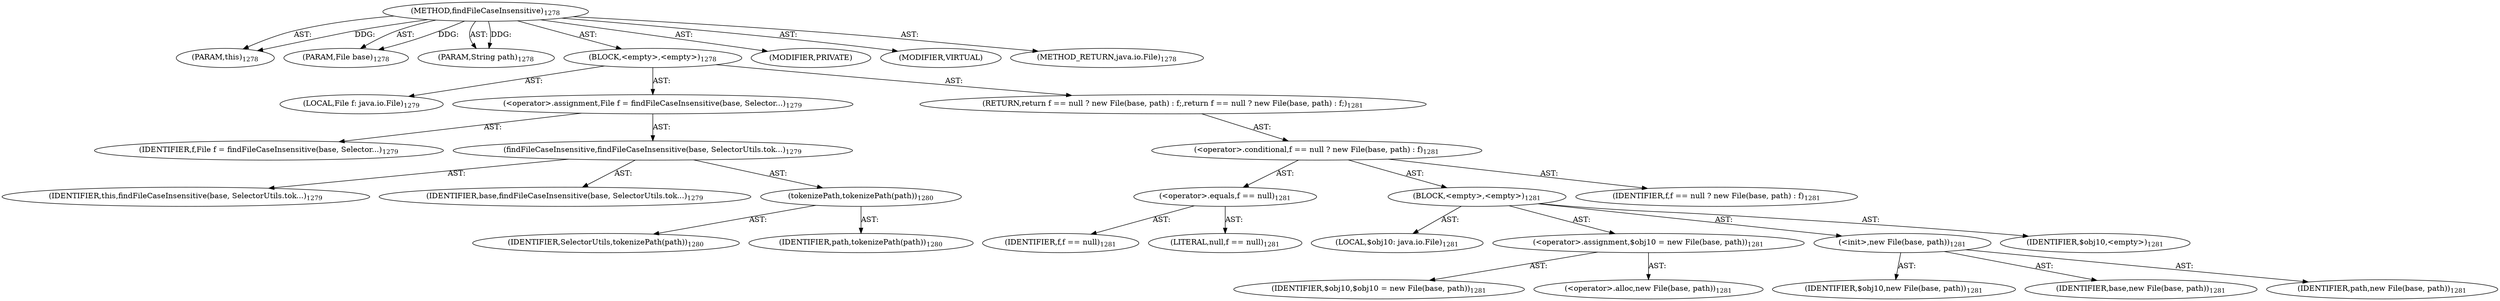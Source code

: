 digraph "findFileCaseInsensitive" {  
"111669149740" [label = <(METHOD,findFileCaseInsensitive)<SUB>1278</SUB>> ]
"115964117012" [label = <(PARAM,this)<SUB>1278</SUB>> ]
"115964117073" [label = <(PARAM,File base)<SUB>1278</SUB>> ]
"115964117074" [label = <(PARAM,String path)<SUB>1278</SUB>> ]
"25769803929" [label = <(BLOCK,&lt;empty&gt;,&lt;empty&gt;)<SUB>1278</SUB>> ]
"94489280571" [label = <(LOCAL,File f: java.io.File)<SUB>1279</SUB>> ]
"30064771746" [label = <(&lt;operator&gt;.assignment,File f = findFileCaseInsensitive(base, Selector...)<SUB>1279</SUB>> ]
"68719477328" [label = <(IDENTIFIER,f,File f = findFileCaseInsensitive(base, Selector...)<SUB>1279</SUB>> ]
"30064771747" [label = <(findFileCaseInsensitive,findFileCaseInsensitive(base, SelectorUtils.tok...)<SUB>1279</SUB>> ]
"68719476789" [label = <(IDENTIFIER,this,findFileCaseInsensitive(base, SelectorUtils.tok...)<SUB>1279</SUB>> ]
"68719477329" [label = <(IDENTIFIER,base,findFileCaseInsensitive(base, SelectorUtils.tok...)<SUB>1279</SUB>> ]
"30064771748" [label = <(tokenizePath,tokenizePath(path))<SUB>1280</SUB>> ]
"68719477330" [label = <(IDENTIFIER,SelectorUtils,tokenizePath(path))<SUB>1280</SUB>> ]
"68719477331" [label = <(IDENTIFIER,path,tokenizePath(path))<SUB>1280</SUB>> ]
"146028888100" [label = <(RETURN,return f == null ? new File(base, path) : f;,return f == null ? new File(base, path) : f;)<SUB>1281</SUB>> ]
"30064771749" [label = <(&lt;operator&gt;.conditional,f == null ? new File(base, path) : f)<SUB>1281</SUB>> ]
"30064771750" [label = <(&lt;operator&gt;.equals,f == null)<SUB>1281</SUB>> ]
"68719477332" [label = <(IDENTIFIER,f,f == null)<SUB>1281</SUB>> ]
"90194313315" [label = <(LITERAL,null,f == null)<SUB>1281</SUB>> ]
"25769803930" [label = <(BLOCK,&lt;empty&gt;,&lt;empty&gt;)<SUB>1281</SUB>> ]
"94489280572" [label = <(LOCAL,$obj10: java.io.File)<SUB>1281</SUB>> ]
"30064771751" [label = <(&lt;operator&gt;.assignment,$obj10 = new File(base, path))<SUB>1281</SUB>> ]
"68719477333" [label = <(IDENTIFIER,$obj10,$obj10 = new File(base, path))<SUB>1281</SUB>> ]
"30064771752" [label = <(&lt;operator&gt;.alloc,new File(base, path))<SUB>1281</SUB>> ]
"30064771753" [label = <(&lt;init&gt;,new File(base, path))<SUB>1281</SUB>> ]
"68719477334" [label = <(IDENTIFIER,$obj10,new File(base, path))<SUB>1281</SUB>> ]
"68719477335" [label = <(IDENTIFIER,base,new File(base, path))<SUB>1281</SUB>> ]
"68719477336" [label = <(IDENTIFIER,path,new File(base, path))<SUB>1281</SUB>> ]
"68719477337" [label = <(IDENTIFIER,$obj10,&lt;empty&gt;)<SUB>1281</SUB>> ]
"68719477338" [label = <(IDENTIFIER,f,f == null ? new File(base, path) : f)<SUB>1281</SUB>> ]
"133143986289" [label = <(MODIFIER,PRIVATE)> ]
"133143986290" [label = <(MODIFIER,VIRTUAL)> ]
"128849018924" [label = <(METHOD_RETURN,java.io.File)<SUB>1278</SUB>> ]
  "111669149740" -> "115964117012"  [ label = "AST: "] 
  "111669149740" -> "115964117073"  [ label = "AST: "] 
  "111669149740" -> "115964117074"  [ label = "AST: "] 
  "111669149740" -> "25769803929"  [ label = "AST: "] 
  "111669149740" -> "133143986289"  [ label = "AST: "] 
  "111669149740" -> "133143986290"  [ label = "AST: "] 
  "111669149740" -> "128849018924"  [ label = "AST: "] 
  "25769803929" -> "94489280571"  [ label = "AST: "] 
  "25769803929" -> "30064771746"  [ label = "AST: "] 
  "25769803929" -> "146028888100"  [ label = "AST: "] 
  "30064771746" -> "68719477328"  [ label = "AST: "] 
  "30064771746" -> "30064771747"  [ label = "AST: "] 
  "30064771747" -> "68719476789"  [ label = "AST: "] 
  "30064771747" -> "68719477329"  [ label = "AST: "] 
  "30064771747" -> "30064771748"  [ label = "AST: "] 
  "30064771748" -> "68719477330"  [ label = "AST: "] 
  "30064771748" -> "68719477331"  [ label = "AST: "] 
  "146028888100" -> "30064771749"  [ label = "AST: "] 
  "30064771749" -> "30064771750"  [ label = "AST: "] 
  "30064771749" -> "25769803930"  [ label = "AST: "] 
  "30064771749" -> "68719477338"  [ label = "AST: "] 
  "30064771750" -> "68719477332"  [ label = "AST: "] 
  "30064771750" -> "90194313315"  [ label = "AST: "] 
  "25769803930" -> "94489280572"  [ label = "AST: "] 
  "25769803930" -> "30064771751"  [ label = "AST: "] 
  "25769803930" -> "30064771753"  [ label = "AST: "] 
  "25769803930" -> "68719477337"  [ label = "AST: "] 
  "30064771751" -> "68719477333"  [ label = "AST: "] 
  "30064771751" -> "30064771752"  [ label = "AST: "] 
  "30064771753" -> "68719477334"  [ label = "AST: "] 
  "30064771753" -> "68719477335"  [ label = "AST: "] 
  "30064771753" -> "68719477336"  [ label = "AST: "] 
  "111669149740" -> "115964117012"  [ label = "DDG: "] 
  "111669149740" -> "115964117073"  [ label = "DDG: "] 
  "111669149740" -> "115964117074"  [ label = "DDG: "] 
}
